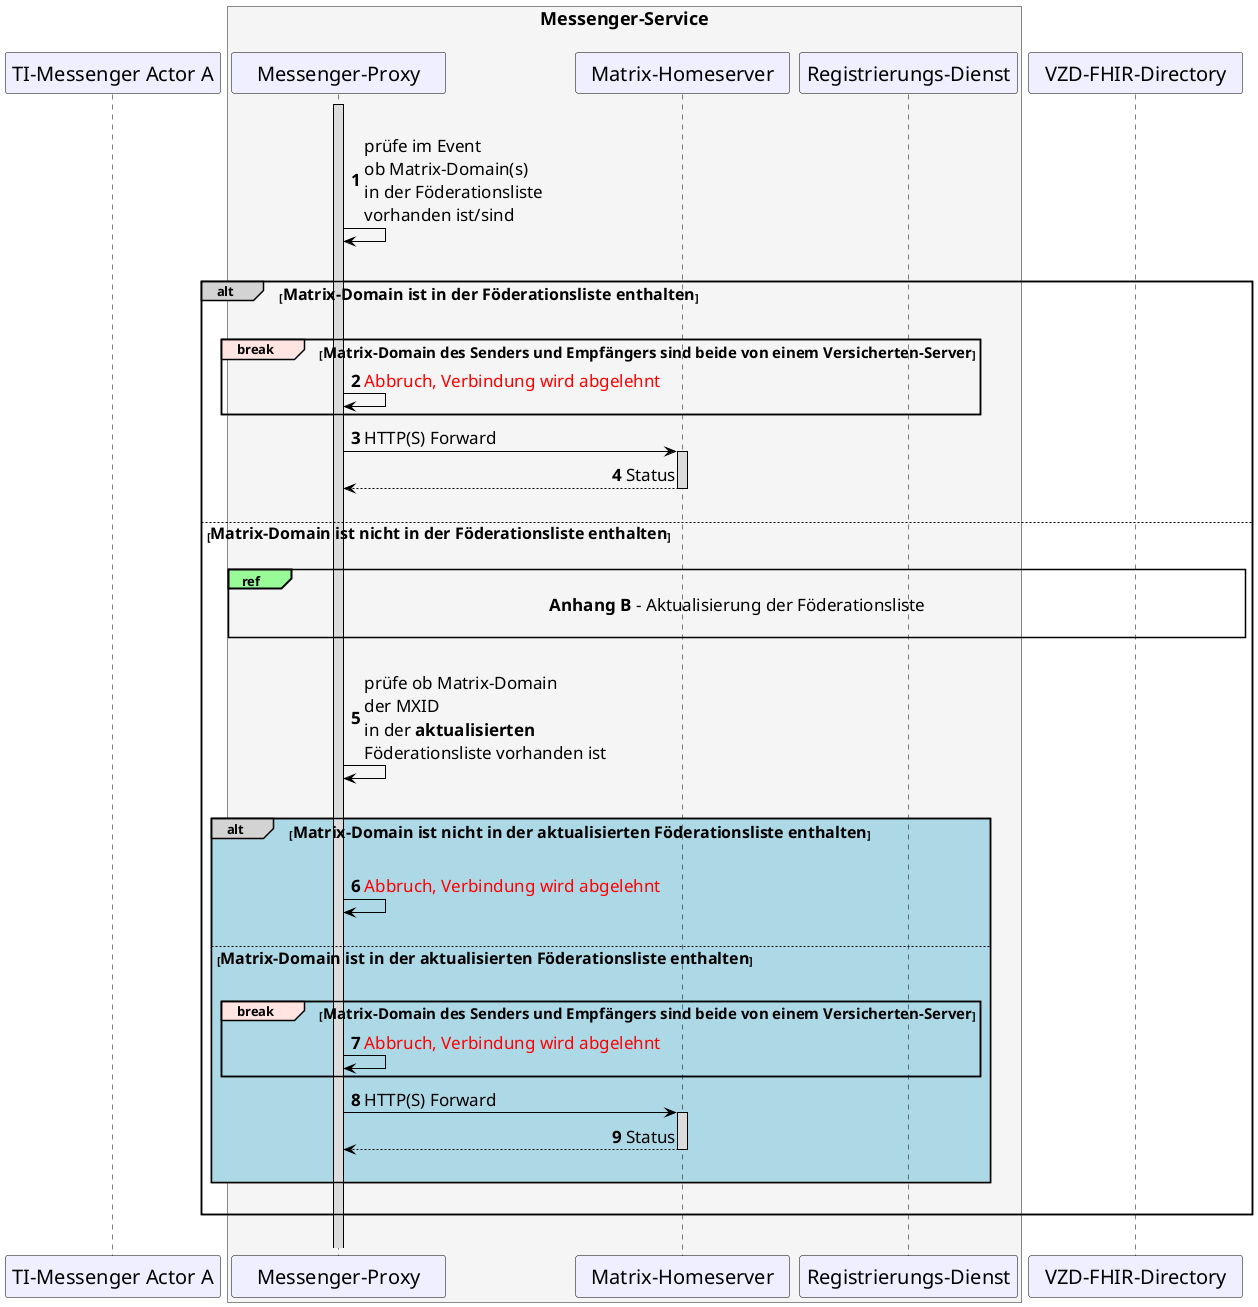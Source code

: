 /' 
# TI-Messenger 1.1
# TI-Messenger-Dienst
# UC - 10064
# Sequence Diagram
# Name: Föderationszugehörigkeit eines Messenger-Service prüfen
'/

@startuml
skinparam sequenceMessageAlign direction
skinparam minClassWidth 200
skinparam BoxPadding 1
skinparam sequenceReferenceHeaderBackgroundColor palegreen
scale max 2048 width

skinparam sequence {
ArrowColor black
ArrowFontSize 17
ActorBorderColor black
LifeLineBorderColor black
LifeLineBackgroundColor Gainsboro

ParticipantBorderColor Motivation
ParticipantBackgroundColor Motivation
'ParticipantFontName Impact
ParticipantFontSize 20
ParticipantFontColor black
ParticipantBorderColor Black
ParticipantBackgroundColor MOTIVATION

ActorBackgroundColor Gainsboro
ActorFontColor black
ActorFontSize 20
'ActorFontName Aapex
}

autonumber

    participant MC as "TI-Messenger Actor A"
    box <size:18>Messenger-Service\n#WhiteSmoke
    participant MP as "Messenger-Proxy"
    participant MH as "Matrix-Homeserver"
    participant RD as "Registrierungs-Dienst"
    end box
    participant VZD as "VZD-FHIR-Directory"

|||
    Activate MP
  MP->MP: prüfe im Event\nob Matrix-Domain(s) \nin der Föderationsliste \nvorhanden ist/sind

|||
alt#LightGray  <size:16>Matrix-Domain ist in der Föderationsliste enthalten</size>
    |||
    break#MistyRose <size:15>Matrix-Domain des Senders und Empfängers sind beide von einem Versicherten-Server</size>
    MP->MP: <font color=red>Abbruch, Verbindung wird abgelehnt</font>
    end
     
    MP->MH: HTTP(S) Forward
      Activate MH
    MH-->MP: Status
      Deactivate MH
      'Deactivate MP
    ||| 


  else <size:16>Matrix-Domain ist nicht in der Föderationsliste enthalten</size> 
  |||  
  ref over MP, VZD: <size:17>**Anhang B** - Aktualisierung der Föderationsliste</size>\n 
  |||
  MP->MP: prüfe ob Matrix-Domain \nder MXID \nin der **aktualisierten** \nFöderationsliste vorhanden ist
  |||

    alt#LightGrey #LightBlue <size:16>Matrix-Domain ist nicht in der aktualisierten Föderationsliste enthalten</size>
      |||
      MP->MP: <font color=red>Abbruch, Verbindung wird abgelehnt</font>
      ||| 
      else <size:16>Matrix-Domain ist in der aktualisierten Föderationsliste enthalten</size>
      |||
      break#MistyRose <size:15>Matrix-Domain des Senders und Empfängers sind beide von einem Versicherten-Server</size>
        MP->MP: <font color=red>Abbruch, Verbindung wird abgelehnt</font>
      end
         MP->MH: HTTP(S) Forward
          Activate MH
        MH-->MP: Status
          Deactivate MH
      |||
    end

  |||

end
|||
@enduml
